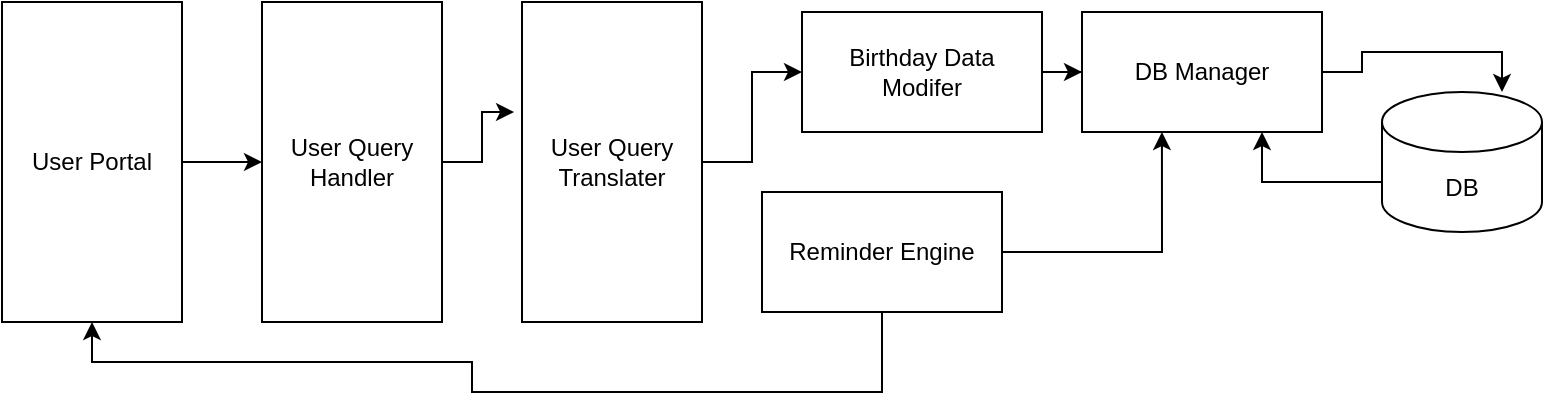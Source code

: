 <mxfile version="13.7.9" type="github"><diagram id="LBV5avlMWLbFiBbER4x3" name="Page-1"><mxGraphModel dx="1718" dy="455" grid="1" gridSize="10" guides="1" tooltips="1" connect="1" arrows="1" fold="1" page="1" pageScale="1" pageWidth="850" pageHeight="1100" math="0" shadow="0"><root><mxCell id="0"/><mxCell id="1" parent="0"/><mxCell id="YHQXjIZb4EJZKEJAHF1o-12" style="edgeStyle=orthogonalEdgeStyle;rounded=0;orthogonalLoop=1;jettySize=auto;html=1;entryX=-0.044;entryY=0.344;entryDx=0;entryDy=0;entryPerimeter=0;" edge="1" parent="1" source="YHQXjIZb4EJZKEJAHF1o-1" target="YHQXjIZb4EJZKEJAHF1o-11"><mxGeometry relative="1" as="geometry"/></mxCell><mxCell id="YHQXjIZb4EJZKEJAHF1o-1" value="User Query&lt;br&gt;Handler" style="rounded=0;whiteSpace=wrap;html=1;" vertex="1" parent="1"><mxGeometry x="-40" y="25" width="90" height="160" as="geometry"/></mxCell><mxCell id="YHQXjIZb4EJZKEJAHF1o-6" style="edgeStyle=orthogonalEdgeStyle;rounded=0;orthogonalLoop=1;jettySize=auto;html=1;exitX=0;exitY=0;exitDx=0;exitDy=45;exitPerimeter=0;entryX=0.75;entryY=1;entryDx=0;entryDy=0;" edge="1" parent="1" source="YHQXjIZb4EJZKEJAHF1o-3" target="YHQXjIZb4EJZKEJAHF1o-4"><mxGeometry relative="1" as="geometry"/></mxCell><mxCell id="YHQXjIZb4EJZKEJAHF1o-3" value="DB" style="shape=cylinder3;whiteSpace=wrap;html=1;boundedLbl=1;backgroundOutline=1;size=15;" vertex="1" parent="1"><mxGeometry x="520" y="70" width="80" height="70" as="geometry"/></mxCell><mxCell id="YHQXjIZb4EJZKEJAHF1o-5" style="edgeStyle=orthogonalEdgeStyle;rounded=0;orthogonalLoop=1;jettySize=auto;html=1;entryX=0.75;entryY=0;entryDx=0;entryDy=0;entryPerimeter=0;" edge="1" parent="1" source="YHQXjIZb4EJZKEJAHF1o-4" target="YHQXjIZb4EJZKEJAHF1o-3"><mxGeometry relative="1" as="geometry"/></mxCell><mxCell id="YHQXjIZb4EJZKEJAHF1o-4" value="DB Manager" style="rounded=0;whiteSpace=wrap;html=1;" vertex="1" parent="1"><mxGeometry x="370" y="30" width="120" height="60" as="geometry"/></mxCell><mxCell id="YHQXjIZb4EJZKEJAHF1o-8" style="edgeStyle=orthogonalEdgeStyle;rounded=0;orthogonalLoop=1;jettySize=auto;html=1;entryX=0;entryY=0.5;entryDx=0;entryDy=0;" edge="1" parent="1" source="YHQXjIZb4EJZKEJAHF1o-7" target="YHQXjIZb4EJZKEJAHF1o-4"><mxGeometry relative="1" as="geometry"/></mxCell><mxCell id="YHQXjIZb4EJZKEJAHF1o-7" value="&lt;div&gt;Birthday Data &lt;br&gt;&lt;/div&gt;&lt;div&gt;Modifer&lt;/div&gt;" style="rounded=0;whiteSpace=wrap;html=1;" vertex="1" parent="1"><mxGeometry x="230" y="30" width="120" height="60" as="geometry"/></mxCell><mxCell id="YHQXjIZb4EJZKEJAHF1o-10" style="edgeStyle=orthogonalEdgeStyle;rounded=0;orthogonalLoop=1;jettySize=auto;html=1;entryX=0.333;entryY=1;entryDx=0;entryDy=0;entryPerimeter=0;" edge="1" parent="1" source="YHQXjIZb4EJZKEJAHF1o-9" target="YHQXjIZb4EJZKEJAHF1o-4"><mxGeometry relative="1" as="geometry"/></mxCell><mxCell id="YHQXjIZb4EJZKEJAHF1o-15" style="edgeStyle=orthogonalEdgeStyle;rounded=0;orthogonalLoop=1;jettySize=auto;html=1;entryX=0.5;entryY=1;entryDx=0;entryDy=0;" edge="1" parent="1" source="YHQXjIZb4EJZKEJAHF1o-9" target="YHQXjIZb4EJZKEJAHF1o-14"><mxGeometry relative="1" as="geometry"><Array as="points"><mxPoint x="270" y="220"/><mxPoint x="65" y="220"/><mxPoint x="65" y="205"/><mxPoint x="-125" y="205"/></Array></mxGeometry></mxCell><mxCell id="YHQXjIZb4EJZKEJAHF1o-9" value="Reminder Engine" style="rounded=0;whiteSpace=wrap;html=1;" vertex="1" parent="1"><mxGeometry x="210" y="120" width="120" height="60" as="geometry"/></mxCell><mxCell id="YHQXjIZb4EJZKEJAHF1o-13" style="edgeStyle=orthogonalEdgeStyle;rounded=0;orthogonalLoop=1;jettySize=auto;html=1;exitX=1;exitY=0.5;exitDx=0;exitDy=0;entryX=0;entryY=0.5;entryDx=0;entryDy=0;" edge="1" parent="1" source="YHQXjIZb4EJZKEJAHF1o-11" target="YHQXjIZb4EJZKEJAHF1o-7"><mxGeometry relative="1" as="geometry"/></mxCell><mxCell id="YHQXjIZb4EJZKEJAHF1o-11" value="User Query&lt;br&gt;Translater" style="rounded=0;whiteSpace=wrap;html=1;" vertex="1" parent="1"><mxGeometry x="90" y="25" width="90" height="160" as="geometry"/></mxCell><mxCell id="YHQXjIZb4EJZKEJAHF1o-16" style="edgeStyle=orthogonalEdgeStyle;rounded=0;orthogonalLoop=1;jettySize=auto;html=1;" edge="1" parent="1" source="YHQXjIZb4EJZKEJAHF1o-14" target="YHQXjIZb4EJZKEJAHF1o-1"><mxGeometry relative="1" as="geometry"/></mxCell><mxCell id="YHQXjIZb4EJZKEJAHF1o-14" value="User Portal" style="rounded=0;whiteSpace=wrap;html=1;" vertex="1" parent="1"><mxGeometry x="-170" y="25" width="90" height="160" as="geometry"/></mxCell></root></mxGraphModel></diagram></mxfile>